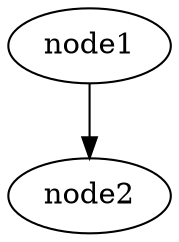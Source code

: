 digraph ports_and_compasses {
  /*A;
  B:foo;
  C;
  A -> B:foo;*/
  node1:port1 -> node2:port5:nw;
}